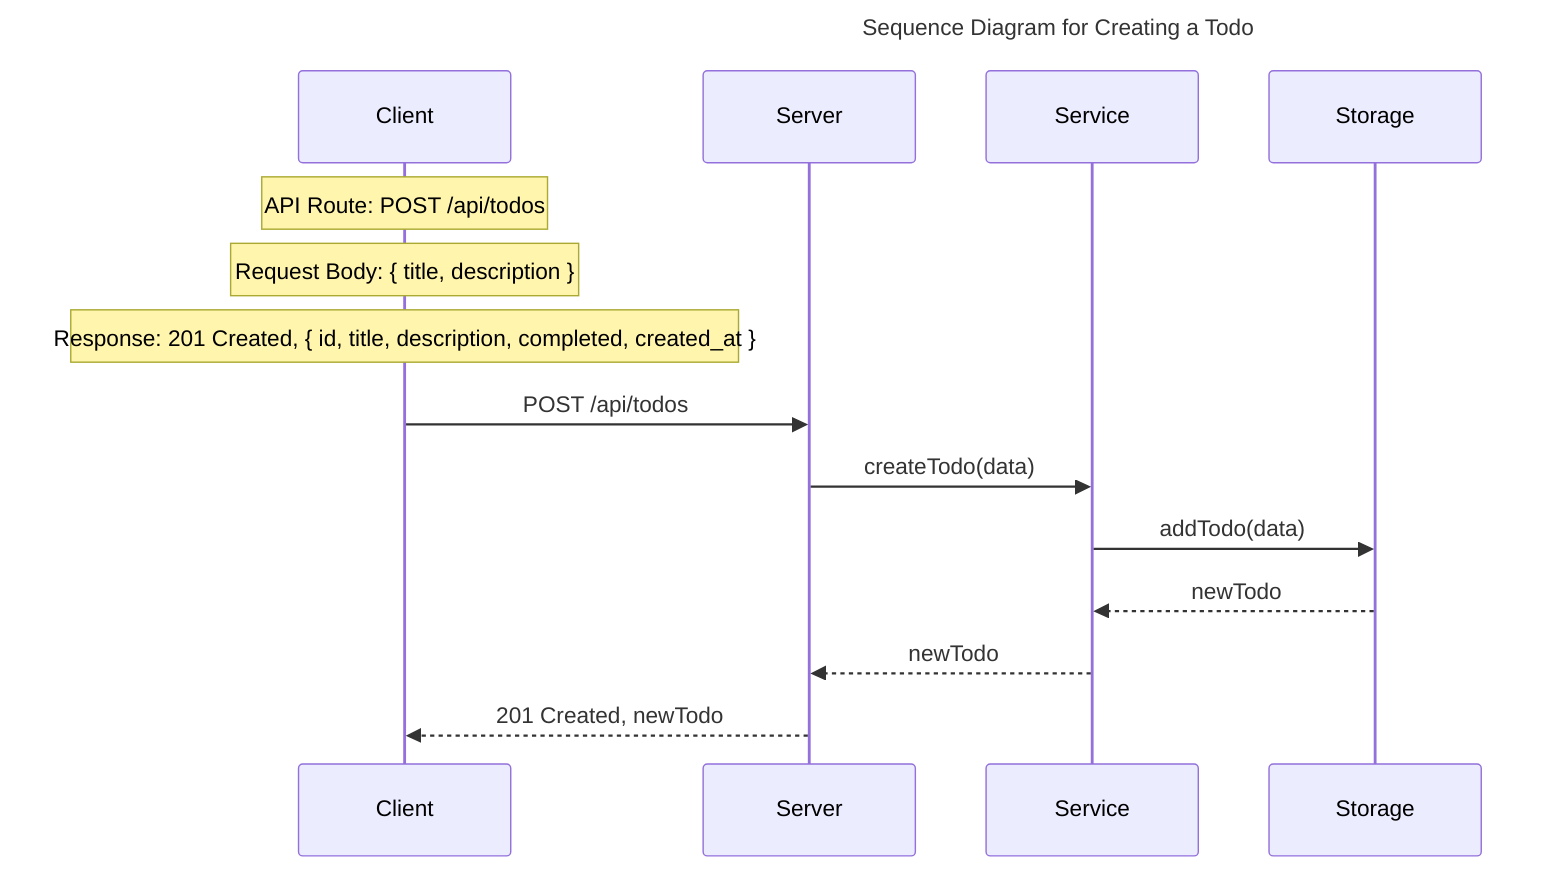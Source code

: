 sequenceDiagram
    title: Sequence Diagram for Creating a Todo
    note over Client: API Route: POST /api/todos
    note over Client: Request Body: { title, description }
    note over Client: Response: 201 Created, { id, title, description, completed, created_at }
    
    participant Client
    participant Server
    participant Service
    participant Storage

    Client->>Server: POST /api/todos
    Server->>Service: createTodo(data)
    Service->>Storage: addTodo(data)
    Storage-->>Service: newTodo
    Service-->>Server: newTodo
    Server-->>Client: 201 Created, newTodo